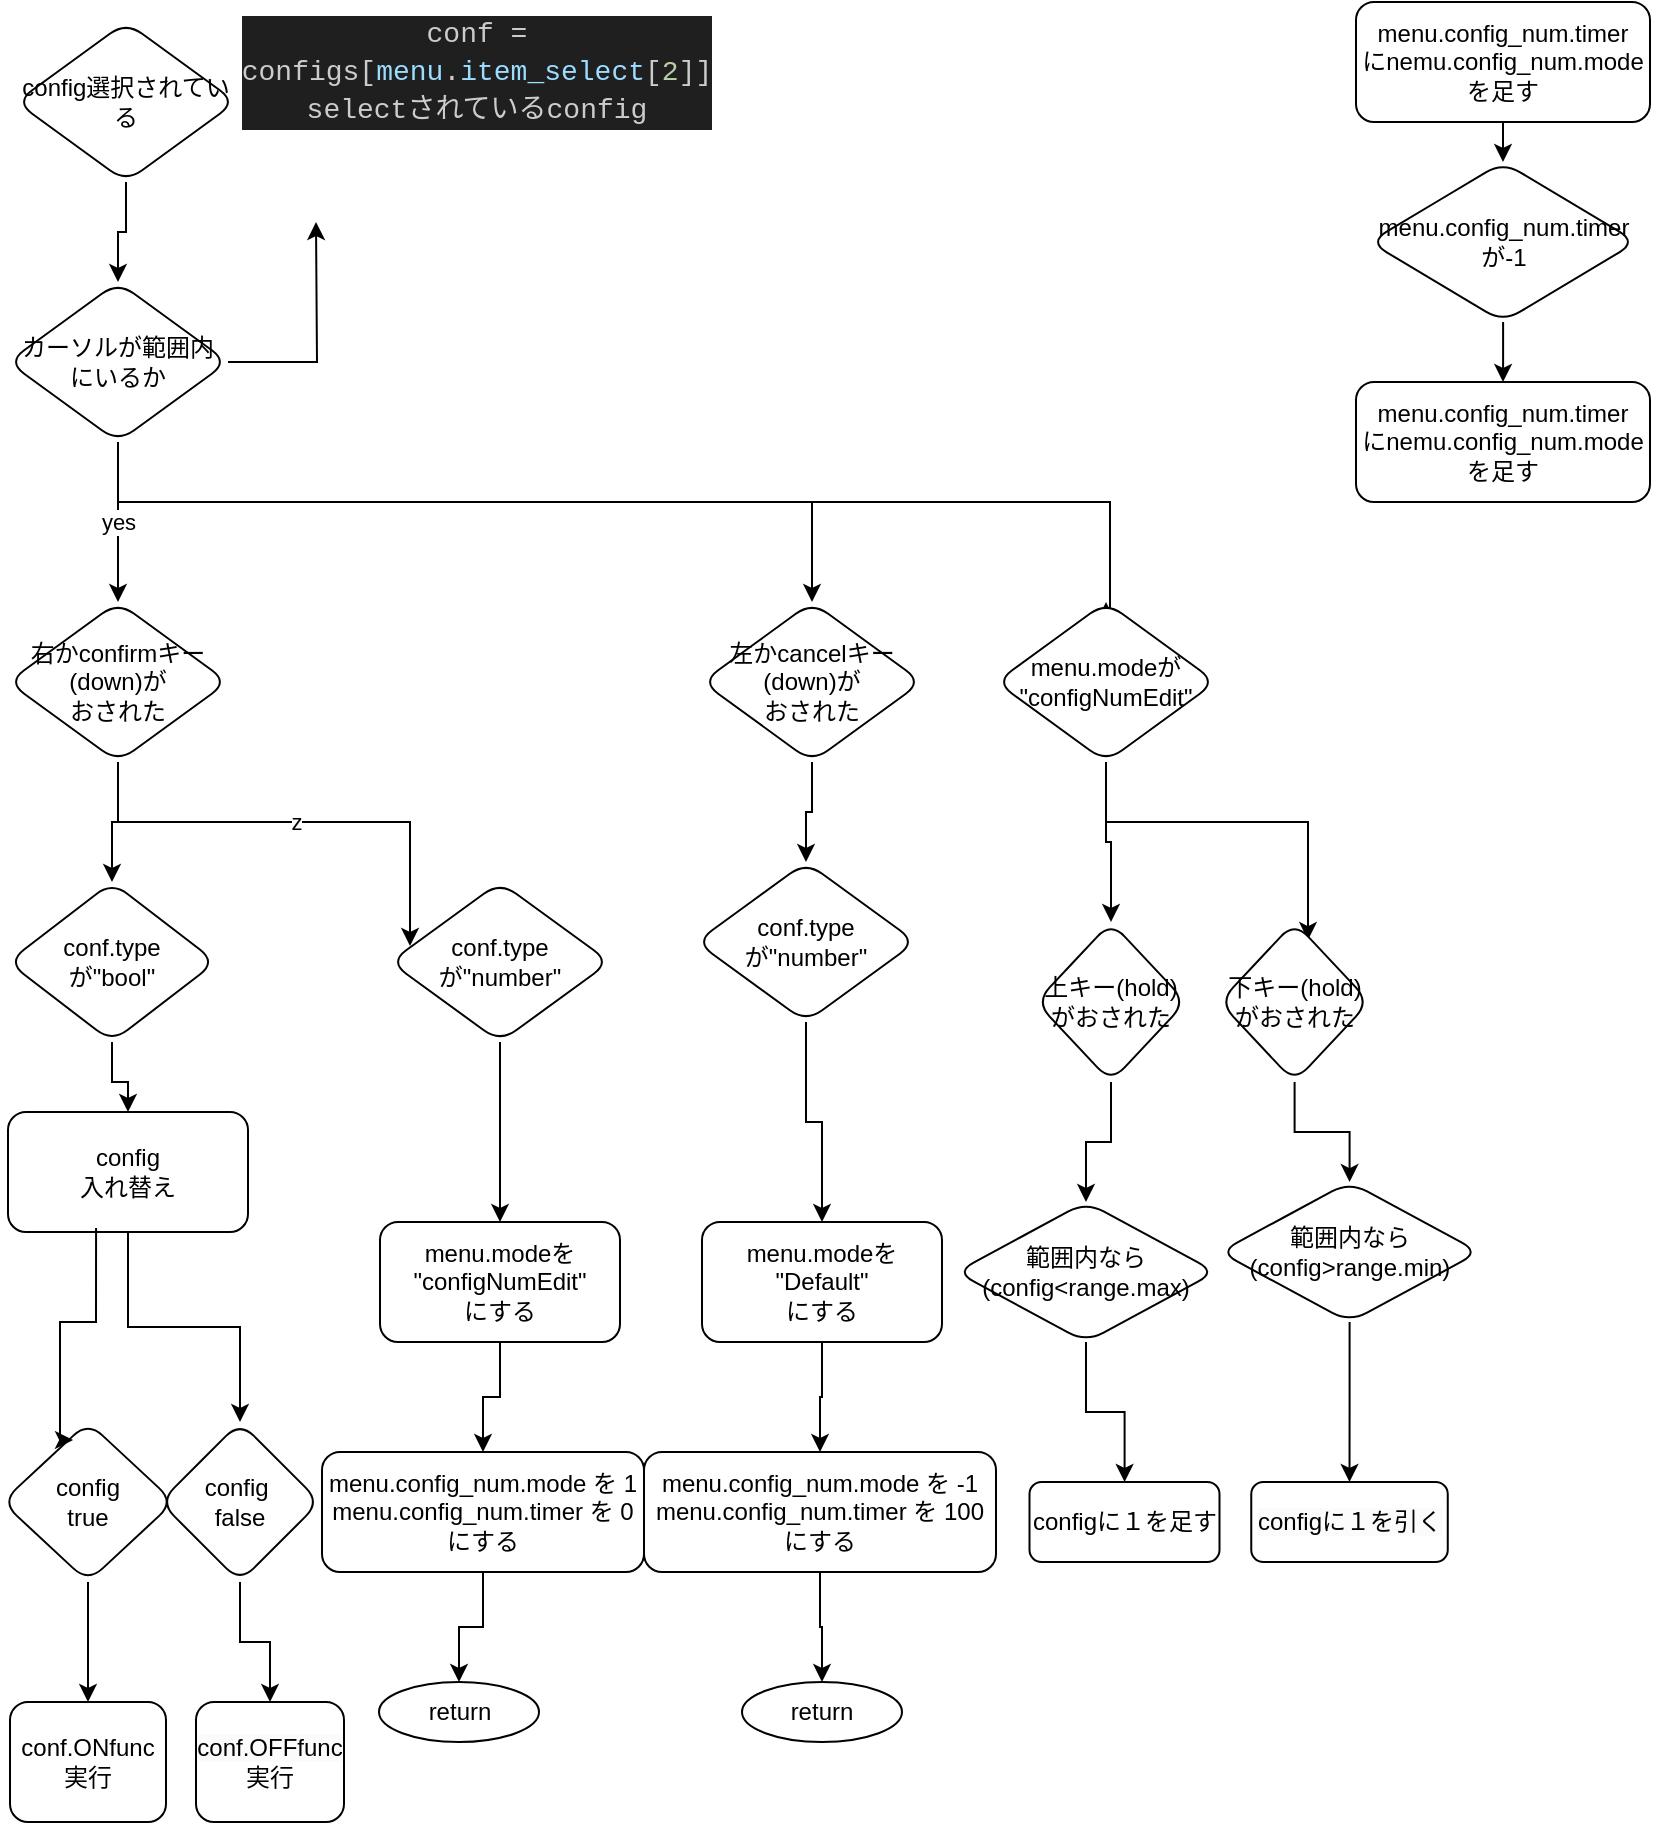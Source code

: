 <mxfile version="22.0.4" type="device">
  <diagram id="C5RBs43oDa-KdzZeNtuy" name="Page-1">
    <mxGraphModel dx="1434" dy="764" grid="1" gridSize="10" guides="1" tooltips="1" connect="1" arrows="1" fold="1" page="1" pageScale="1" pageWidth="827" pageHeight="1169" math="0" shadow="0">
      <root>
        <mxCell id="WIyWlLk6GJQsqaUBKTNV-0" />
        <mxCell id="WIyWlLk6GJQsqaUBKTNV-1" parent="WIyWlLk6GJQsqaUBKTNV-0" />
        <mxCell id="717uVuOR2o3GM9MBf3wy-10" value="yes&lt;br&gt;" style="edgeStyle=orthogonalEdgeStyle;rounded=0;orthogonalLoop=1;jettySize=auto;html=1;" edge="1" parent="WIyWlLk6GJQsqaUBKTNV-1" source="717uVuOR2o3GM9MBf3wy-4" target="717uVuOR2o3GM9MBf3wy-9">
          <mxGeometry relative="1" as="geometry" />
        </mxCell>
        <mxCell id="717uVuOR2o3GM9MBf3wy-12" value="" style="edgeStyle=orthogonalEdgeStyle;rounded=0;orthogonalLoop=1;jettySize=auto;html=1;" edge="1" parent="WIyWlLk6GJQsqaUBKTNV-1" source="717uVuOR2o3GM9MBf3wy-4">
          <mxGeometry relative="1" as="geometry">
            <mxPoint x="160" y="110" as="targetPoint" />
          </mxGeometry>
        </mxCell>
        <mxCell id="717uVuOR2o3GM9MBf3wy-4" value="カーソルが範囲内&lt;br&gt;にいるか" style="rhombus;whiteSpace=wrap;html=1;rounded=1;" vertex="1" parent="WIyWlLk6GJQsqaUBKTNV-1">
          <mxGeometry x="6" y="140" width="110" height="80" as="geometry" />
        </mxCell>
        <mxCell id="717uVuOR2o3GM9MBf3wy-18" value="" style="edgeStyle=orthogonalEdgeStyle;rounded=0;orthogonalLoop=1;jettySize=auto;html=1;" edge="1" parent="WIyWlLk6GJQsqaUBKTNV-1" source="717uVuOR2o3GM9MBf3wy-9" target="717uVuOR2o3GM9MBf3wy-17">
          <mxGeometry relative="1" as="geometry" />
        </mxCell>
        <mxCell id="717uVuOR2o3GM9MBf3wy-45" value="z" style="edgeStyle=orthogonalEdgeStyle;rounded=0;orthogonalLoop=1;jettySize=auto;html=1;entryX=0.091;entryY=0.4;entryDx=0;entryDy=0;entryPerimeter=0;" edge="1" parent="WIyWlLk6GJQsqaUBKTNV-1" source="717uVuOR2o3GM9MBf3wy-9" target="717uVuOR2o3GM9MBf3wy-44">
          <mxGeometry relative="1" as="geometry">
            <Array as="points">
              <mxPoint x="61" y="410" />
              <mxPoint x="207" y="410" />
            </Array>
          </mxGeometry>
        </mxCell>
        <mxCell id="717uVuOR2o3GM9MBf3wy-9" value="右かconfirmキー(down)が&lt;br&gt;おされた" style="rhombus;whiteSpace=wrap;html=1;rounded=1;" vertex="1" parent="WIyWlLk6GJQsqaUBKTNV-1">
          <mxGeometry x="6" y="300" width="110" height="80" as="geometry" />
        </mxCell>
        <mxCell id="717uVuOR2o3GM9MBf3wy-22" value="" style="edgeStyle=orthogonalEdgeStyle;rounded=0;orthogonalLoop=1;jettySize=auto;html=1;" edge="1" parent="WIyWlLk6GJQsqaUBKTNV-1" source="717uVuOR2o3GM9MBf3wy-17" target="717uVuOR2o3GM9MBf3wy-21">
          <mxGeometry relative="1" as="geometry" />
        </mxCell>
        <mxCell id="717uVuOR2o3GM9MBf3wy-17" value="conf.type&lt;br&gt;が&quot;bool&quot;" style="rhombus;whiteSpace=wrap;html=1;rounded=1;" vertex="1" parent="WIyWlLk6GJQsqaUBKTNV-1">
          <mxGeometry x="6" y="440" width="104" height="80" as="geometry" />
        </mxCell>
        <mxCell id="717uVuOR2o3GM9MBf3wy-20" value="&lt;div style=&quot;color: rgb(204, 204, 204); background-color: rgb(31, 31, 31); font-family: Consolas, &amp;quot;Courier New&amp;quot;, monospace; font-size: 14px; line-height: 19px;&quot;&gt;conf =&lt;/div&gt;&lt;div style=&quot;color: rgb(204, 204, 204); background-color: rgb(31, 31, 31); font-family: Consolas, &amp;quot;Courier New&amp;quot;, monospace; font-size: 14px; line-height: 19px;&quot;&gt;configs[&lt;span style=&quot;color: #9cdcfe;&quot;&gt;menu&lt;/span&gt;.&lt;span style=&quot;color: #9cdcfe;&quot;&gt;item_select&lt;/span&gt;[&lt;span style=&quot;color: #b5cea8;&quot;&gt;2&lt;/span&gt;]]&lt;/div&gt;&lt;div style=&quot;color: rgb(204, 204, 204); background-color: rgb(31, 31, 31); font-family: Consolas, &amp;quot;Courier New&amp;quot;, monospace; font-size: 14px; line-height: 19px;&quot;&gt;selectされているconfig&lt;/div&gt;" style="text;html=1;align=center;verticalAlign=middle;resizable=0;points=[];autosize=1;strokeColor=none;fillColor=none;" vertex="1" parent="WIyWlLk6GJQsqaUBKTNV-1">
          <mxGeometry x="120" width="240" height="70" as="geometry" />
        </mxCell>
        <mxCell id="717uVuOR2o3GM9MBf3wy-34" value="" style="edgeStyle=orthogonalEdgeStyle;rounded=0;orthogonalLoop=1;jettySize=auto;html=1;" edge="1" parent="WIyWlLk6GJQsqaUBKTNV-1" source="717uVuOR2o3GM9MBf3wy-21" target="717uVuOR2o3GM9MBf3wy-33">
          <mxGeometry relative="1" as="geometry" />
        </mxCell>
        <mxCell id="717uVuOR2o3GM9MBf3wy-21" value="config&lt;br&gt;入れ替え" style="whiteSpace=wrap;html=1;rounded=1;" vertex="1" parent="WIyWlLk6GJQsqaUBKTNV-1">
          <mxGeometry x="6" y="555" width="120" height="60" as="geometry" />
        </mxCell>
        <mxCell id="717uVuOR2o3GM9MBf3wy-41" value="" style="edgeStyle=orthogonalEdgeStyle;rounded=0;orthogonalLoop=1;jettySize=auto;html=1;" edge="1" parent="WIyWlLk6GJQsqaUBKTNV-1" source="717uVuOR2o3GM9MBf3wy-23" target="717uVuOR2o3GM9MBf3wy-40">
          <mxGeometry relative="1" as="geometry" />
        </mxCell>
        <mxCell id="717uVuOR2o3GM9MBf3wy-23" value="config&lt;br&gt;true" style="rhombus;whiteSpace=wrap;html=1;rounded=1;" vertex="1" parent="WIyWlLk6GJQsqaUBKTNV-1">
          <mxGeometry x="3" y="710" width="86" height="80" as="geometry" />
        </mxCell>
        <mxCell id="717uVuOR2o3GM9MBf3wy-26" style="edgeStyle=orthogonalEdgeStyle;rounded=0;orthogonalLoop=1;jettySize=auto;html=1;exitX=0.367;exitY=0.967;exitDx=0;exitDy=0;entryX=0.413;entryY=0.113;entryDx=0;entryDy=0;entryPerimeter=0;exitPerimeter=0;" edge="1" parent="WIyWlLk6GJQsqaUBKTNV-1" source="717uVuOR2o3GM9MBf3wy-21" target="717uVuOR2o3GM9MBf3wy-23">
          <mxGeometry relative="1" as="geometry">
            <Array as="points">
              <mxPoint x="50" y="660" />
              <mxPoint x="32" y="660" />
            </Array>
          </mxGeometry>
        </mxCell>
        <mxCell id="717uVuOR2o3GM9MBf3wy-36" value="" style="edgeStyle=orthogonalEdgeStyle;rounded=0;orthogonalLoop=1;jettySize=auto;html=1;" edge="1" parent="WIyWlLk6GJQsqaUBKTNV-1" source="717uVuOR2o3GM9MBf3wy-33" target="717uVuOR2o3GM9MBf3wy-35">
          <mxGeometry relative="1" as="geometry" />
        </mxCell>
        <mxCell id="717uVuOR2o3GM9MBf3wy-33" value="config&amp;nbsp;&lt;br&gt;false" style="rhombus;whiteSpace=wrap;html=1;rounded=1;" vertex="1" parent="WIyWlLk6GJQsqaUBKTNV-1">
          <mxGeometry x="82" y="710" width="80" height="80" as="geometry" />
        </mxCell>
        <mxCell id="717uVuOR2o3GM9MBf3wy-35" value="&lt;span style=&quot;color: rgb(0, 0, 0); font-family: Helvetica; font-size: 12px; font-style: normal; font-variant-ligatures: normal; font-variant-caps: normal; font-weight: 400; letter-spacing: normal; orphans: 2; text-align: center; text-indent: 0px; text-transform: none; widows: 2; word-spacing: 0px; -webkit-text-stroke-width: 0px; background-color: rgb(251, 251, 251); text-decoration-thickness: initial; text-decoration-style: initial; text-decoration-color: initial; float: none; display: inline !important;&quot;&gt;conf.OFFfunc&lt;/span&gt;&lt;br&gt;実行" style="whiteSpace=wrap;html=1;rounded=1;" vertex="1" parent="WIyWlLk6GJQsqaUBKTNV-1">
          <mxGeometry x="100" y="850" width="74" height="60" as="geometry" />
        </mxCell>
        <mxCell id="717uVuOR2o3GM9MBf3wy-40" value="conf.ONfunc&lt;br&gt;実行" style="whiteSpace=wrap;html=1;rounded=1;" vertex="1" parent="WIyWlLk6GJQsqaUBKTNV-1">
          <mxGeometry x="7" y="850" width="78" height="60" as="geometry" />
        </mxCell>
        <mxCell id="717uVuOR2o3GM9MBf3wy-60" value="" style="edgeStyle=orthogonalEdgeStyle;rounded=0;orthogonalLoop=1;jettySize=auto;html=1;" edge="1" parent="WIyWlLk6GJQsqaUBKTNV-1" source="717uVuOR2o3GM9MBf3wy-44" target="717uVuOR2o3GM9MBf3wy-46">
          <mxGeometry relative="1" as="geometry" />
        </mxCell>
        <mxCell id="717uVuOR2o3GM9MBf3wy-44" value="conf.type&lt;br&gt;が&quot;number&quot;" style="rhombus;whiteSpace=wrap;html=1;rounded=1;" vertex="1" parent="WIyWlLk6GJQsqaUBKTNV-1">
          <mxGeometry x="197" y="440" width="110" height="80" as="geometry" />
        </mxCell>
        <mxCell id="717uVuOR2o3GM9MBf3wy-49" value="" style="edgeStyle=orthogonalEdgeStyle;rounded=0;orthogonalLoop=1;jettySize=auto;html=1;" edge="1" parent="WIyWlLk6GJQsqaUBKTNV-1" source="717uVuOR2o3GM9MBf3wy-46" target="717uVuOR2o3GM9MBf3wy-48">
          <mxGeometry relative="1" as="geometry" />
        </mxCell>
        <mxCell id="717uVuOR2o3GM9MBf3wy-46" value="menu.modeを&lt;br&gt;&quot;configNumEdit&quot;&lt;br&gt;にする" style="whiteSpace=wrap;html=1;rounded=1;" vertex="1" parent="WIyWlLk6GJQsqaUBKTNV-1">
          <mxGeometry x="192" y="610" width="120" height="60" as="geometry" />
        </mxCell>
        <mxCell id="717uVuOR2o3GM9MBf3wy-51" value="" style="edgeStyle=orthogonalEdgeStyle;rounded=0;orthogonalLoop=1;jettySize=auto;html=1;" edge="1" parent="WIyWlLk6GJQsqaUBKTNV-1" source="717uVuOR2o3GM9MBf3wy-48" target="717uVuOR2o3GM9MBf3wy-50">
          <mxGeometry relative="1" as="geometry" />
        </mxCell>
        <mxCell id="717uVuOR2o3GM9MBf3wy-48" value="menu.config_num.mode を 1&lt;br&gt;menu.config_num.timer を 0&lt;br&gt;にする" style="whiteSpace=wrap;html=1;rounded=1;" vertex="1" parent="WIyWlLk6GJQsqaUBKTNV-1">
          <mxGeometry x="163" y="725" width="161" height="60" as="geometry" />
        </mxCell>
        <mxCell id="717uVuOR2o3GM9MBf3wy-50" value="return" style="ellipse;whiteSpace=wrap;html=1;rounded=1;" vertex="1" parent="WIyWlLk6GJQsqaUBKTNV-1">
          <mxGeometry x="191.5" y="840" width="80" height="30" as="geometry" />
        </mxCell>
        <mxCell id="717uVuOR2o3GM9MBf3wy-54" value="" style="edgeStyle=orthogonalEdgeStyle;rounded=0;orthogonalLoop=1;jettySize=auto;html=1;" edge="1" parent="WIyWlLk6GJQsqaUBKTNV-1" source="717uVuOR2o3GM9MBf3wy-52" target="717uVuOR2o3GM9MBf3wy-53">
          <mxGeometry relative="1" as="geometry" />
        </mxCell>
        <mxCell id="717uVuOR2o3GM9MBf3wy-52" value="menu.config_num.timer&lt;br&gt;にnemu.config_num.mode&lt;br&gt;を足す" style="rounded=1;whiteSpace=wrap;html=1;" vertex="1" parent="WIyWlLk6GJQsqaUBKTNV-1">
          <mxGeometry x="680" width="147" height="60" as="geometry" />
        </mxCell>
        <mxCell id="717uVuOR2o3GM9MBf3wy-56" value="" style="edgeStyle=orthogonalEdgeStyle;rounded=0;orthogonalLoop=1;jettySize=auto;html=1;" edge="1" parent="WIyWlLk6GJQsqaUBKTNV-1" source="717uVuOR2o3GM9MBf3wy-53" target="717uVuOR2o3GM9MBf3wy-55">
          <mxGeometry relative="1" as="geometry" />
        </mxCell>
        <mxCell id="717uVuOR2o3GM9MBf3wy-53" value="menu.config_num.timer&lt;br&gt;が-1" style="rhombus;whiteSpace=wrap;html=1;rounded=1;" vertex="1" parent="WIyWlLk6GJQsqaUBKTNV-1">
          <mxGeometry x="686.75" y="80" width="133.5" height="80" as="geometry" />
        </mxCell>
        <mxCell id="717uVuOR2o3GM9MBf3wy-55" value="menu.config_num.timer&lt;br&gt;にnemu.config_num.mode&lt;br&gt;を足す" style="rounded=1;whiteSpace=wrap;html=1;" vertex="1" parent="WIyWlLk6GJQsqaUBKTNV-1">
          <mxGeometry x="680" y="190" width="147" height="60" as="geometry" />
        </mxCell>
        <mxCell id="717uVuOR2o3GM9MBf3wy-57" value="" style="edgeStyle=orthogonalEdgeStyle;rounded=0;orthogonalLoop=1;jettySize=auto;html=1;exitX=0.5;exitY=1;exitDx=0;exitDy=0;" edge="1" parent="WIyWlLk6GJQsqaUBKTNV-1" source="717uVuOR2o3GM9MBf3wy-4" target="717uVuOR2o3GM9MBf3wy-62">
          <mxGeometry y="73" relative="1" as="geometry">
            <mxPoint x="60" y="250" as="sourcePoint" />
            <mxPoint x="400" y="290" as="targetPoint" />
            <Array as="points">
              <mxPoint x="61" y="250" />
              <mxPoint x="408" y="250" />
            </Array>
            <mxPoint x="-3" y="-20" as="offset" />
          </mxGeometry>
        </mxCell>
        <mxCell id="717uVuOR2o3GM9MBf3wy-69" value="" style="edgeStyle=orthogonalEdgeStyle;rounded=0;orthogonalLoop=1;jettySize=auto;html=1;" edge="1" parent="WIyWlLk6GJQsqaUBKTNV-1" source="717uVuOR2o3GM9MBf3wy-58" target="717uVuOR2o3GM9MBf3wy-65">
          <mxGeometry relative="1" as="geometry" />
        </mxCell>
        <mxCell id="717uVuOR2o3GM9MBf3wy-58" value="conf.type&lt;br&gt;が&quot;number&quot;" style="rhombus;whiteSpace=wrap;html=1;rounded=1;" vertex="1" parent="WIyWlLk6GJQsqaUBKTNV-1">
          <mxGeometry x="350" y="430" width="110" height="80" as="geometry" />
        </mxCell>
        <mxCell id="717uVuOR2o3GM9MBf3wy-63" value="" style="edgeStyle=orthogonalEdgeStyle;rounded=0;orthogonalLoop=1;jettySize=auto;html=1;" edge="1" parent="WIyWlLk6GJQsqaUBKTNV-1" source="717uVuOR2o3GM9MBf3wy-62" target="717uVuOR2o3GM9MBf3wy-58">
          <mxGeometry relative="1" as="geometry" />
        </mxCell>
        <mxCell id="717uVuOR2o3GM9MBf3wy-62" value="左かcancelキー(down)が&lt;br&gt;おされた" style="rhombus;whiteSpace=wrap;html=1;rounded=1;" vertex="1" parent="WIyWlLk6GJQsqaUBKTNV-1">
          <mxGeometry x="353" y="300" width="110" height="80" as="geometry" />
        </mxCell>
        <mxCell id="717uVuOR2o3GM9MBf3wy-64" value="" style="edgeStyle=orthogonalEdgeStyle;rounded=0;orthogonalLoop=1;jettySize=auto;html=1;" edge="1" parent="WIyWlLk6GJQsqaUBKTNV-1" source="717uVuOR2o3GM9MBf3wy-65" target="717uVuOR2o3GM9MBf3wy-66">
          <mxGeometry relative="1" as="geometry" />
        </mxCell>
        <mxCell id="717uVuOR2o3GM9MBf3wy-65" value="menu.modeを&lt;br&gt;&quot;Default&quot;&lt;br&gt;にする" style="whiteSpace=wrap;html=1;rounded=1;" vertex="1" parent="WIyWlLk6GJQsqaUBKTNV-1">
          <mxGeometry x="353" y="610" width="120" height="60" as="geometry" />
        </mxCell>
        <mxCell id="717uVuOR2o3GM9MBf3wy-68" value="" style="edgeStyle=orthogonalEdgeStyle;rounded=0;orthogonalLoop=1;jettySize=auto;html=1;" edge="1" parent="WIyWlLk6GJQsqaUBKTNV-1" source="717uVuOR2o3GM9MBf3wy-66" target="717uVuOR2o3GM9MBf3wy-67">
          <mxGeometry relative="1" as="geometry" />
        </mxCell>
        <mxCell id="717uVuOR2o3GM9MBf3wy-66" value="menu.config_num.mode を -1&lt;br&gt;menu.config_num.timer を 100&lt;br&gt;にする" style="whiteSpace=wrap;html=1;rounded=1;" vertex="1" parent="WIyWlLk6GJQsqaUBKTNV-1">
          <mxGeometry x="324" y="725" width="176" height="60" as="geometry" />
        </mxCell>
        <mxCell id="717uVuOR2o3GM9MBf3wy-67" value="return" style="ellipse;whiteSpace=wrap;html=1;rounded=1;" vertex="1" parent="WIyWlLk6GJQsqaUBKTNV-1">
          <mxGeometry x="373" y="840" width="80" height="30" as="geometry" />
        </mxCell>
        <mxCell id="717uVuOR2o3GM9MBf3wy-70" value="" style="edgeStyle=orthogonalEdgeStyle;rounded=0;orthogonalLoop=1;jettySize=auto;html=1;entryX=0.5;entryY=0;entryDx=0;entryDy=0;" edge="1" parent="WIyWlLk6GJQsqaUBKTNV-1" source="717uVuOR2o3GM9MBf3wy-4" target="717uVuOR2o3GM9MBf3wy-71">
          <mxGeometry y="73" relative="1" as="geometry">
            <mxPoint x="210" y="220" as="sourcePoint" />
            <mxPoint x="560" y="310" as="targetPoint" />
            <Array as="points">
              <mxPoint x="61" y="250" />
              <mxPoint x="557" y="250" />
              <mxPoint x="557" y="330" />
            </Array>
            <mxPoint x="-3" y="-20" as="offset" />
          </mxGeometry>
        </mxCell>
        <mxCell id="717uVuOR2o3GM9MBf3wy-73" value="" style="edgeStyle=orthogonalEdgeStyle;rounded=0;orthogonalLoop=1;jettySize=auto;html=1;" edge="1" parent="WIyWlLk6GJQsqaUBKTNV-1" source="717uVuOR2o3GM9MBf3wy-71" target="717uVuOR2o3GM9MBf3wy-72">
          <mxGeometry relative="1" as="geometry" />
        </mxCell>
        <mxCell id="717uVuOR2o3GM9MBf3wy-75" value="" style="edgeStyle=orthogonalEdgeStyle;rounded=0;orthogonalLoop=1;jettySize=auto;html=1;entryX=0.59;entryY=0.113;entryDx=0;entryDy=0;entryPerimeter=0;" edge="1" parent="WIyWlLk6GJQsqaUBKTNV-1" source="717uVuOR2o3GM9MBf3wy-71" target="717uVuOR2o3GM9MBf3wy-76">
          <mxGeometry relative="1" as="geometry">
            <mxPoint x="650" y="460" as="targetPoint" />
            <Array as="points">
              <mxPoint x="555" y="410" />
              <mxPoint x="656" y="410" />
            </Array>
          </mxGeometry>
        </mxCell>
        <mxCell id="717uVuOR2o3GM9MBf3wy-71" value="menu.modeが&lt;br&gt;&quot;configNumEdit&quot;" style="rhombus;whiteSpace=wrap;html=1;rounded=1;" vertex="1" parent="WIyWlLk6GJQsqaUBKTNV-1">
          <mxGeometry x="500" y="300" width="110" height="80" as="geometry" />
        </mxCell>
        <mxCell id="717uVuOR2o3GM9MBf3wy-78" value="" style="edgeStyle=orthogonalEdgeStyle;rounded=0;orthogonalLoop=1;jettySize=auto;html=1;" edge="1" parent="WIyWlLk6GJQsqaUBKTNV-1" source="717uVuOR2o3GM9MBf3wy-72" target="717uVuOR2o3GM9MBf3wy-77">
          <mxGeometry relative="1" as="geometry" />
        </mxCell>
        <mxCell id="717uVuOR2o3GM9MBf3wy-72" value="上キー(hold)がおされた" style="rhombus;whiteSpace=wrap;html=1;rounded=1;" vertex="1" parent="WIyWlLk6GJQsqaUBKTNV-1">
          <mxGeometry x="520" y="460" width="75" height="80" as="geometry" />
        </mxCell>
        <mxCell id="717uVuOR2o3GM9MBf3wy-80" value="" style="edgeStyle=orthogonalEdgeStyle;rounded=0;orthogonalLoop=1;jettySize=auto;html=1;" edge="1" parent="WIyWlLk6GJQsqaUBKTNV-1" source="717uVuOR2o3GM9MBf3wy-76" target="717uVuOR2o3GM9MBf3wy-79">
          <mxGeometry relative="1" as="geometry" />
        </mxCell>
        <mxCell id="717uVuOR2o3GM9MBf3wy-76" value="下キー(hold)がおされた" style="rhombus;whiteSpace=wrap;html=1;rounded=1;" vertex="1" parent="WIyWlLk6GJQsqaUBKTNV-1">
          <mxGeometry x="611.75" y="460" width="75" height="80" as="geometry" />
        </mxCell>
        <mxCell id="717uVuOR2o3GM9MBf3wy-82" value="" style="edgeStyle=orthogonalEdgeStyle;rounded=0;orthogonalLoop=1;jettySize=auto;html=1;" edge="1" parent="WIyWlLk6GJQsqaUBKTNV-1" source="717uVuOR2o3GM9MBf3wy-77" target="717uVuOR2o3GM9MBf3wy-81">
          <mxGeometry relative="1" as="geometry" />
        </mxCell>
        <mxCell id="717uVuOR2o3GM9MBf3wy-77" value="範囲内なら&lt;br&gt;(config&amp;lt;range.max)&lt;br&gt;" style="rhombus;whiteSpace=wrap;html=1;rounded=1;" vertex="1" parent="WIyWlLk6GJQsqaUBKTNV-1">
          <mxGeometry x="480" y="600" width="130" height="70" as="geometry" />
        </mxCell>
        <mxCell id="717uVuOR2o3GM9MBf3wy-86" value="" style="edgeStyle=orthogonalEdgeStyle;rounded=0;orthogonalLoop=1;jettySize=auto;html=1;" edge="1" parent="WIyWlLk6GJQsqaUBKTNV-1" source="717uVuOR2o3GM9MBf3wy-79" target="717uVuOR2o3GM9MBf3wy-85">
          <mxGeometry relative="1" as="geometry" />
        </mxCell>
        <mxCell id="717uVuOR2o3GM9MBf3wy-79" value="範囲内なら&lt;br&gt;(config&amp;gt;range.min)" style="rhombus;whiteSpace=wrap;html=1;rounded=1;" vertex="1" parent="WIyWlLk6GJQsqaUBKTNV-1">
          <mxGeometry x="611.75" y="590" width="130" height="70" as="geometry" />
        </mxCell>
        <mxCell id="717uVuOR2o3GM9MBf3wy-81" value="configに１を足す" style="whiteSpace=wrap;html=1;rounded=1;" vertex="1" parent="WIyWlLk6GJQsqaUBKTNV-1">
          <mxGeometry x="516.75" y="740" width="95" height="40" as="geometry" />
        </mxCell>
        <mxCell id="717uVuOR2o3GM9MBf3wy-85" value="&lt;span style=&quot;color: rgb(0, 0, 0); font-family: Helvetica; font-size: 12px; font-style: normal; font-variant-ligatures: normal; font-variant-caps: normal; font-weight: 400; letter-spacing: normal; orphans: 2; text-align: center; text-indent: 0px; text-transform: none; widows: 2; word-spacing: 0px; -webkit-text-stroke-width: 0px; background-color: rgb(251, 251, 251); text-decoration-thickness: initial; text-decoration-style: initial; text-decoration-color: initial; float: none; display: inline !important;&quot;&gt;configに１を引く&lt;/span&gt;" style="whiteSpace=wrap;html=1;rounded=1;" vertex="1" parent="WIyWlLk6GJQsqaUBKTNV-1">
          <mxGeometry x="627.63" y="740" width="98.25" height="40" as="geometry" />
        </mxCell>
        <mxCell id="717uVuOR2o3GM9MBf3wy-92" style="edgeStyle=orthogonalEdgeStyle;rounded=0;orthogonalLoop=1;jettySize=auto;html=1;exitX=0.5;exitY=1;exitDx=0;exitDy=0;entryX=0.5;entryY=0;entryDx=0;entryDy=0;" edge="1" parent="WIyWlLk6GJQsqaUBKTNV-1" source="717uVuOR2o3GM9MBf3wy-91" target="717uVuOR2o3GM9MBf3wy-4">
          <mxGeometry relative="1" as="geometry" />
        </mxCell>
        <mxCell id="717uVuOR2o3GM9MBf3wy-91" value="config選択されている" style="rhombus;whiteSpace=wrap;html=1;rounded=1;" vertex="1" parent="WIyWlLk6GJQsqaUBKTNV-1">
          <mxGeometry x="10" y="10" width="110" height="80" as="geometry" />
        </mxCell>
      </root>
    </mxGraphModel>
  </diagram>
</mxfile>
